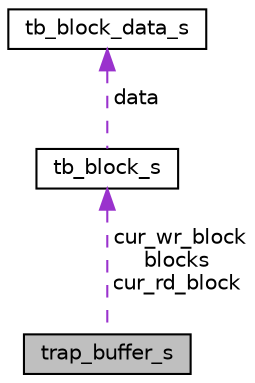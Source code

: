 digraph "trap_buffer_s"
{
  edge [fontname="Helvetica",fontsize="10",labelfontname="Helvetica",labelfontsize="10"];
  node [fontname="Helvetica",fontsize="10",shape=record];
  Node1 [label="trap_buffer_s",height=0.2,width=0.4,color="black", fillcolor="grey75", style="filled", fontcolor="black"];
  Node2 -> Node1 [dir="back",color="darkorchid3",fontsize="10",style="dashed",label=" cur_wr_block\nblocks\ncur_rd_block" ,fontname="Helvetica"];
  Node2 [label="tb_block_s",height=0.2,width=0.4,color="black", fillcolor="white", style="filled",URL="$structtb__block__s.html"];
  Node3 -> Node2 [dir="back",color="darkorchid3",fontsize="10",style="dashed",label=" data" ,fontname="Helvetica"];
  Node3 [label="tb_block_data_s",height=0.2,width=0.4,color="black", fillcolor="white", style="filled",URL="$structtb__block__data__s.html"];
}
